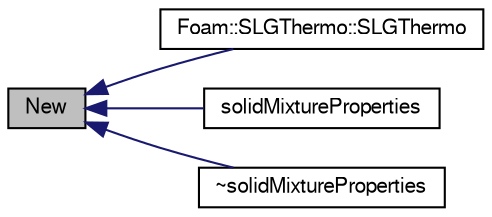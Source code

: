 digraph "New"
{
  bgcolor="transparent";
  edge [fontname="FreeSans",fontsize="10",labelfontname="FreeSans",labelfontsize="10"];
  node [fontname="FreeSans",fontsize="10",shape=record];
  rankdir="LR";
  Node1545 [label="New",height=0.2,width=0.4,color="black", fillcolor="grey75", style="filled", fontcolor="black"];
  Node1545 -> Node1546 [dir="back",color="midnightblue",fontsize="10",style="solid",fontname="FreeSans"];
  Node1546 [label="Foam::SLGThermo::SLGThermo",height=0.2,width=0.4,color="black",URL="$a30182.html#a1449f7662f4fbc282b86ed43f89701bf",tooltip="Construct from mesh. "];
  Node1545 -> Node1547 [dir="back",color="midnightblue",fontsize="10",style="solid",fontname="FreeSans"];
  Node1547 [label="solidMixtureProperties",height=0.2,width=0.4,color="black",URL="$a29970.html#ab11b9a18e65f9442b470576c48c1d8c8",tooltip="Construct copy. "];
  Node1545 -> Node1548 [dir="back",color="midnightblue",fontsize="10",style="solid",fontname="FreeSans"];
  Node1548 [label="~solidMixtureProperties",height=0.2,width=0.4,color="black",URL="$a29970.html#aad048dc334c8305bc80fe433b064a102",tooltip="Destructor. "];
}
